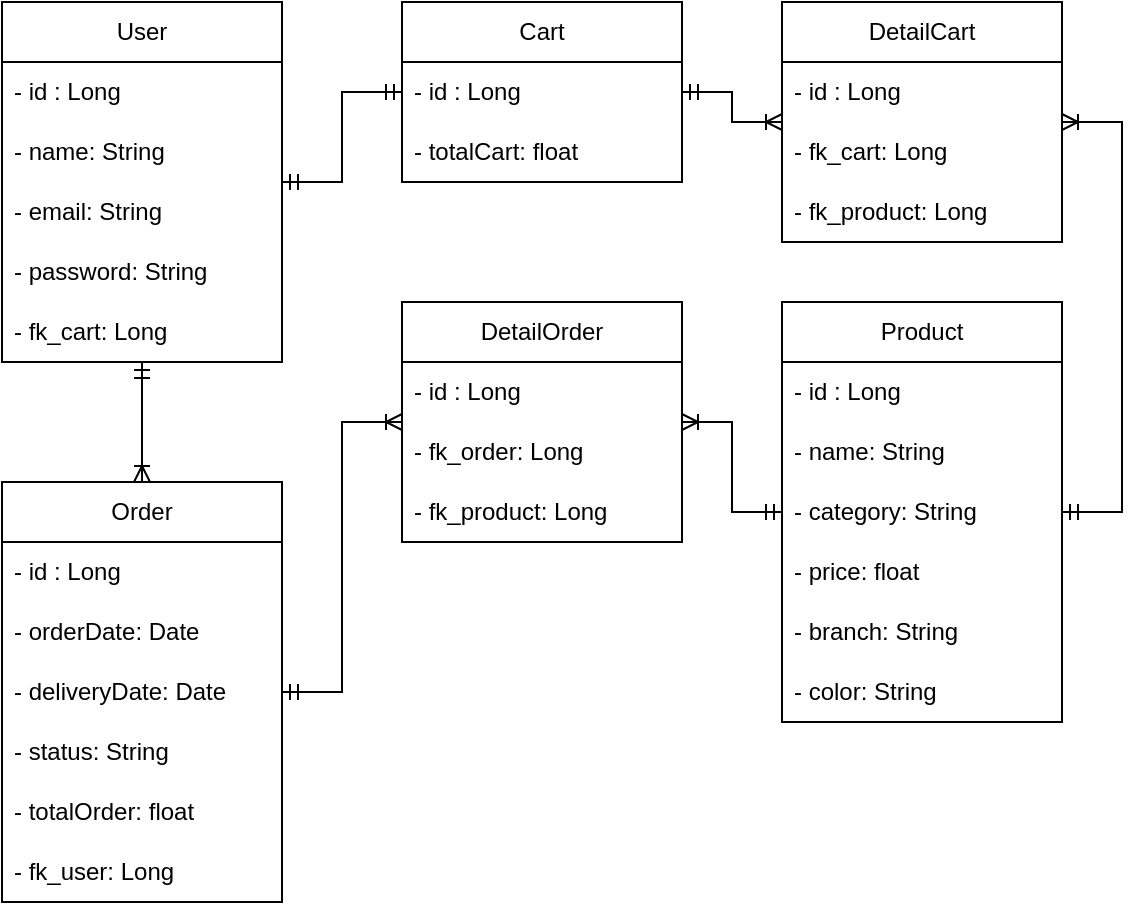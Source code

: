 <mxfile version="21.6.5" type="google">
  <diagram name="Page-1" id="AuXwMbbhLJom4cVdh4mf">
    <mxGraphModel grid="1" page="1" gridSize="10" guides="1" tooltips="1" connect="1" arrows="1" fold="1" pageScale="1" pageWidth="2336" pageHeight="1654" math="0" shadow="0">
      <root>
        <mxCell id="0" />
        <mxCell id="1" parent="0" />
        <mxCell id="-trTG5xrQ9su7bpOBjhH-1" value="User" style="swimlane;fontStyle=0;childLayout=stackLayout;horizontal=1;startSize=30;horizontalStack=0;resizeParent=1;resizeParentMax=0;resizeLast=0;collapsible=1;marginBottom=0;whiteSpace=wrap;html=1;" vertex="1" parent="1">
          <mxGeometry x="270" y="360" width="140" height="180" as="geometry" />
        </mxCell>
        <mxCell id="-trTG5xrQ9su7bpOBjhH-2" value="- id : Long" style="text;strokeColor=none;fillColor=none;align=left;verticalAlign=middle;spacingLeft=4;spacingRight=4;overflow=hidden;points=[[0,0.5],[1,0.5]];portConstraint=eastwest;rotatable=0;whiteSpace=wrap;html=1;" vertex="1" parent="-trTG5xrQ9su7bpOBjhH-1">
          <mxGeometry y="30" width="140" height="30" as="geometry" />
        </mxCell>
        <mxCell id="-trTG5xrQ9su7bpOBjhH-3" value="- name: String" style="text;strokeColor=none;fillColor=none;align=left;verticalAlign=middle;spacingLeft=4;spacingRight=4;overflow=hidden;points=[[0,0.5],[1,0.5]];portConstraint=eastwest;rotatable=0;whiteSpace=wrap;html=1;" vertex="1" parent="-trTG5xrQ9su7bpOBjhH-1">
          <mxGeometry y="60" width="140" height="30" as="geometry" />
        </mxCell>
        <mxCell id="-trTG5xrQ9su7bpOBjhH-4" value="- email: String" style="text;strokeColor=none;fillColor=none;align=left;verticalAlign=middle;spacingLeft=4;spacingRight=4;overflow=hidden;points=[[0,0.5],[1,0.5]];portConstraint=eastwest;rotatable=0;whiteSpace=wrap;html=1;" vertex="1" parent="-trTG5xrQ9su7bpOBjhH-1">
          <mxGeometry y="90" width="140" height="30" as="geometry" />
        </mxCell>
        <mxCell id="-trTG5xrQ9su7bpOBjhH-5" value="- password: String" style="text;strokeColor=none;fillColor=none;align=left;verticalAlign=middle;spacingLeft=4;spacingRight=4;overflow=hidden;points=[[0,0.5],[1,0.5]];portConstraint=eastwest;rotatable=0;whiteSpace=wrap;html=1;" vertex="1" parent="-trTG5xrQ9su7bpOBjhH-1">
          <mxGeometry y="120" width="140" height="30" as="geometry" />
        </mxCell>
        <mxCell id="-trTG5xrQ9su7bpOBjhH-36" value="- fk_cart: Long" style="text;strokeColor=none;fillColor=none;align=left;verticalAlign=middle;spacingLeft=4;spacingRight=4;overflow=hidden;points=[[0,0.5],[1,0.5]];portConstraint=eastwest;rotatable=0;whiteSpace=wrap;html=1;" vertex="1" parent="-trTG5xrQ9su7bpOBjhH-1">
          <mxGeometry y="150" width="140" height="30" as="geometry" />
        </mxCell>
        <mxCell id="-trTG5xrQ9su7bpOBjhH-7" value="Cart" style="swimlane;fontStyle=0;childLayout=stackLayout;horizontal=1;startSize=30;horizontalStack=0;resizeParent=1;resizeParentMax=0;resizeLast=0;collapsible=1;marginBottom=0;whiteSpace=wrap;html=1;" vertex="1" parent="1">
          <mxGeometry x="470" y="360" width="140" height="90" as="geometry" />
        </mxCell>
        <mxCell id="-trTG5xrQ9su7bpOBjhH-8" value="- id : Long" style="text;strokeColor=none;fillColor=none;align=left;verticalAlign=middle;spacingLeft=4;spacingRight=4;overflow=hidden;points=[[0,0.5],[1,0.5]];portConstraint=eastwest;rotatable=0;whiteSpace=wrap;html=1;" vertex="1" parent="-trTG5xrQ9su7bpOBjhH-7">
          <mxGeometry y="30" width="140" height="30" as="geometry" />
        </mxCell>
        <mxCell id="-trTG5xrQ9su7bpOBjhH-9" value="- totalCart: float" style="text;strokeColor=none;fillColor=none;align=left;verticalAlign=middle;spacingLeft=4;spacingRight=4;overflow=hidden;points=[[0,0.5],[1,0.5]];portConstraint=eastwest;rotatable=0;whiteSpace=wrap;html=1;" vertex="1" parent="-trTG5xrQ9su7bpOBjhH-7">
          <mxGeometry y="60" width="140" height="30" as="geometry" />
        </mxCell>
        <mxCell id="-trTG5xrQ9su7bpOBjhH-12" value="Product" style="swimlane;fontStyle=0;childLayout=stackLayout;horizontal=1;startSize=30;horizontalStack=0;resizeParent=1;resizeParentMax=0;resizeLast=0;collapsible=1;marginBottom=0;whiteSpace=wrap;html=1;" vertex="1" parent="1">
          <mxGeometry x="660" y="510" width="140" height="210" as="geometry" />
        </mxCell>
        <mxCell id="-trTG5xrQ9su7bpOBjhH-13" value="- id : Long" style="text;strokeColor=none;fillColor=none;align=left;verticalAlign=middle;spacingLeft=4;spacingRight=4;overflow=hidden;points=[[0,0.5],[1,0.5]];portConstraint=eastwest;rotatable=0;whiteSpace=wrap;html=1;" vertex="1" parent="-trTG5xrQ9su7bpOBjhH-12">
          <mxGeometry y="30" width="140" height="30" as="geometry" />
        </mxCell>
        <mxCell id="-trTG5xrQ9su7bpOBjhH-14" value="- name: String" style="text;strokeColor=none;fillColor=none;align=left;verticalAlign=middle;spacingLeft=4;spacingRight=4;overflow=hidden;points=[[0,0.5],[1,0.5]];portConstraint=eastwest;rotatable=0;whiteSpace=wrap;html=1;" vertex="1" parent="-trTG5xrQ9su7bpOBjhH-12">
          <mxGeometry y="60" width="140" height="30" as="geometry" />
        </mxCell>
        <mxCell id="-trTG5xrQ9su7bpOBjhH-43" value="- category: String" style="text;strokeColor=none;fillColor=none;align=left;verticalAlign=middle;spacingLeft=4;spacingRight=4;overflow=hidden;points=[[0,0.5],[1,0.5]];portConstraint=eastwest;rotatable=0;whiteSpace=wrap;html=1;" vertex="1" parent="-trTG5xrQ9su7bpOBjhH-12">
          <mxGeometry y="90" width="140" height="30" as="geometry" />
        </mxCell>
        <mxCell id="-trTG5xrQ9su7bpOBjhH-15" value="- price: float" style="text;strokeColor=none;fillColor=none;align=left;verticalAlign=middle;spacingLeft=4;spacingRight=4;overflow=hidden;points=[[0,0.5],[1,0.5]];portConstraint=eastwest;rotatable=0;whiteSpace=wrap;html=1;" vertex="1" parent="-trTG5xrQ9su7bpOBjhH-12">
          <mxGeometry y="120" width="140" height="30" as="geometry" />
        </mxCell>
        <mxCell id="-trTG5xrQ9su7bpOBjhH-16" value="- branch: String" style="text;strokeColor=none;fillColor=none;align=left;verticalAlign=middle;spacingLeft=4;spacingRight=4;overflow=hidden;points=[[0,0.5],[1,0.5]];portConstraint=eastwest;rotatable=0;whiteSpace=wrap;html=1;" vertex="1" parent="-trTG5xrQ9su7bpOBjhH-12">
          <mxGeometry y="150" width="140" height="30" as="geometry" />
        </mxCell>
        <mxCell id="-trTG5xrQ9su7bpOBjhH-17" value="- color: String" style="text;strokeColor=none;fillColor=none;align=left;verticalAlign=middle;spacingLeft=4;spacingRight=4;overflow=hidden;points=[[0,0.5],[1,0.5]];portConstraint=eastwest;rotatable=0;whiteSpace=wrap;html=1;" vertex="1" parent="-trTG5xrQ9su7bpOBjhH-12">
          <mxGeometry y="180" width="140" height="30" as="geometry" />
        </mxCell>
        <mxCell id="-trTG5xrQ9su7bpOBjhH-18" value="Order" style="swimlane;fontStyle=0;childLayout=stackLayout;horizontal=1;startSize=30;horizontalStack=0;resizeParent=1;resizeParentMax=0;resizeLast=0;collapsible=1;marginBottom=0;whiteSpace=wrap;html=1;" vertex="1" parent="1">
          <mxGeometry x="270" y="600" width="140" height="210" as="geometry" />
        </mxCell>
        <mxCell id="-trTG5xrQ9su7bpOBjhH-19" value="- id : Long" style="text;strokeColor=none;fillColor=none;align=left;verticalAlign=middle;spacingLeft=4;spacingRight=4;overflow=hidden;points=[[0,0.5],[1,0.5]];portConstraint=eastwest;rotatable=0;whiteSpace=wrap;html=1;" vertex="1" parent="-trTG5xrQ9su7bpOBjhH-18">
          <mxGeometry y="30" width="140" height="30" as="geometry" />
        </mxCell>
        <mxCell id="-trTG5xrQ9su7bpOBjhH-20" value="- orderDate: Date" style="text;strokeColor=none;fillColor=none;align=left;verticalAlign=middle;spacingLeft=4;spacingRight=4;overflow=hidden;points=[[0,0.5],[1,0.5]];portConstraint=eastwest;rotatable=0;whiteSpace=wrap;html=1;" vertex="1" parent="-trTG5xrQ9su7bpOBjhH-18">
          <mxGeometry y="60" width="140" height="30" as="geometry" />
        </mxCell>
        <mxCell id="-trTG5xrQ9su7bpOBjhH-21" value="-&amp;nbsp;deliveryDate: Date" style="text;strokeColor=none;fillColor=none;align=left;verticalAlign=middle;spacingLeft=4;spacingRight=4;overflow=hidden;points=[[0,0.5],[1,0.5]];portConstraint=eastwest;rotatable=0;whiteSpace=wrap;html=1;" vertex="1" parent="-trTG5xrQ9su7bpOBjhH-18">
          <mxGeometry y="90" width="140" height="30" as="geometry" />
        </mxCell>
        <mxCell id="-trTG5xrQ9su7bpOBjhH-22" value="- status: String" style="text;strokeColor=none;fillColor=none;align=left;verticalAlign=middle;spacingLeft=4;spacingRight=4;overflow=hidden;points=[[0,0.5],[1,0.5]];portConstraint=eastwest;rotatable=0;whiteSpace=wrap;html=1;" vertex="1" parent="-trTG5xrQ9su7bpOBjhH-18">
          <mxGeometry y="120" width="140" height="30" as="geometry" />
        </mxCell>
        <mxCell id="-trTG5xrQ9su7bpOBjhH-23" value="- totalOrder: float" style="text;strokeColor=none;fillColor=none;align=left;verticalAlign=middle;spacingLeft=4;spacingRight=4;overflow=hidden;points=[[0,0.5],[1,0.5]];portConstraint=eastwest;rotatable=0;whiteSpace=wrap;html=1;" vertex="1" parent="-trTG5xrQ9su7bpOBjhH-18">
          <mxGeometry y="150" width="140" height="30" as="geometry" />
        </mxCell>
        <mxCell id="-trTG5xrQ9su7bpOBjhH-38" value="- fk_user: Long" style="text;strokeColor=none;fillColor=none;align=left;verticalAlign=middle;spacingLeft=4;spacingRight=4;overflow=hidden;points=[[0,0.5],[1,0.5]];portConstraint=eastwest;rotatable=0;whiteSpace=wrap;html=1;" vertex="1" parent="-trTG5xrQ9su7bpOBjhH-18">
          <mxGeometry y="180" width="140" height="30" as="geometry" />
        </mxCell>
        <mxCell id="-trTG5xrQ9su7bpOBjhH-24" value="" style="edgeStyle=entityRelationEdgeStyle;fontSize=12;html=1;endArrow=ERmandOne;startArrow=ERmandOne;rounded=0;startFill=0;endFill=0;" edge="1" parent="1" source="-trTG5xrQ9su7bpOBjhH-1" target="-trTG5xrQ9su7bpOBjhH-7">
          <mxGeometry width="100" height="100" relative="1" as="geometry">
            <mxPoint x="490" y="540" as="sourcePoint" />
            <mxPoint x="590" y="440" as="targetPoint" />
          </mxGeometry>
        </mxCell>
        <mxCell id="-trTG5xrQ9su7bpOBjhH-25" value="DetailCart" style="swimlane;fontStyle=0;childLayout=stackLayout;horizontal=1;startSize=30;horizontalStack=0;resizeParent=1;resizeParentMax=0;resizeLast=0;collapsible=1;marginBottom=0;whiteSpace=wrap;html=1;" vertex="1" parent="1">
          <mxGeometry x="660" y="360" width="140" height="120" as="geometry" />
        </mxCell>
        <mxCell id="-trTG5xrQ9su7bpOBjhH-26" value="- id : Long" style="text;strokeColor=none;fillColor=none;align=left;verticalAlign=middle;spacingLeft=4;spacingRight=4;overflow=hidden;points=[[0,0.5],[1,0.5]];portConstraint=eastwest;rotatable=0;whiteSpace=wrap;html=1;" vertex="1" parent="-trTG5xrQ9su7bpOBjhH-25">
          <mxGeometry y="30" width="140" height="30" as="geometry" />
        </mxCell>
        <mxCell id="-trTG5xrQ9su7bpOBjhH-27" value="- fk_cart: Long" style="text;strokeColor=none;fillColor=none;align=left;verticalAlign=middle;spacingLeft=4;spacingRight=4;overflow=hidden;points=[[0,0.5],[1,0.5]];portConstraint=eastwest;rotatable=0;whiteSpace=wrap;html=1;" vertex="1" parent="-trTG5xrQ9su7bpOBjhH-25">
          <mxGeometry y="60" width="140" height="30" as="geometry" />
        </mxCell>
        <mxCell id="-trTG5xrQ9su7bpOBjhH-35" value="- fk_product: Long" style="text;strokeColor=none;fillColor=none;align=left;verticalAlign=middle;spacingLeft=4;spacingRight=4;overflow=hidden;points=[[0,0.5],[1,0.5]];portConstraint=eastwest;rotatable=0;whiteSpace=wrap;html=1;" vertex="1" parent="-trTG5xrQ9su7bpOBjhH-25">
          <mxGeometry y="90" width="140" height="30" as="geometry" />
        </mxCell>
        <mxCell id="-trTG5xrQ9su7bpOBjhH-28" value="" style="edgeStyle=orthogonalEdgeStyle;fontSize=12;html=1;endArrow=ERoneToMany;startArrow=ERmandOne;rounded=0;startFill=0;endFill=0;" edge="1" parent="1" source="-trTG5xrQ9su7bpOBjhH-7" target="-trTG5xrQ9su7bpOBjhH-25">
          <mxGeometry width="100" height="100" relative="1" as="geometry">
            <mxPoint x="550" y="560" as="sourcePoint" />
            <mxPoint x="630" y="440" as="targetPoint" />
          </mxGeometry>
        </mxCell>
        <mxCell id="-trTG5xrQ9su7bpOBjhH-29" value="" style="edgeStyle=entityRelationEdgeStyle;fontSize=12;html=1;endArrow=ERoneToMany;startArrow=ERmandOne;rounded=0;startFill=0;endFill=0;" edge="1" parent="1" source="-trTG5xrQ9su7bpOBjhH-12" target="-trTG5xrQ9su7bpOBjhH-25">
          <mxGeometry width="100" height="100" relative="1" as="geometry">
            <mxPoint x="670" y="460" as="sourcePoint" />
            <mxPoint x="740" y="480" as="targetPoint" />
          </mxGeometry>
        </mxCell>
        <mxCell id="-trTG5xrQ9su7bpOBjhH-30" value="DetailOrder" style="swimlane;fontStyle=0;childLayout=stackLayout;horizontal=1;startSize=30;horizontalStack=0;resizeParent=1;resizeParentMax=0;resizeLast=0;collapsible=1;marginBottom=0;whiteSpace=wrap;html=1;" vertex="1" parent="1">
          <mxGeometry x="470" y="510" width="140" height="120" as="geometry" />
        </mxCell>
        <mxCell id="-trTG5xrQ9su7bpOBjhH-31" value="- id : Long" style="text;strokeColor=none;fillColor=none;align=left;verticalAlign=middle;spacingLeft=4;spacingRight=4;overflow=hidden;points=[[0,0.5],[1,0.5]];portConstraint=eastwest;rotatable=0;whiteSpace=wrap;html=1;" vertex="1" parent="-trTG5xrQ9su7bpOBjhH-30">
          <mxGeometry y="30" width="140" height="30" as="geometry" />
        </mxCell>
        <mxCell id="-trTG5xrQ9su7bpOBjhH-41" value="- fk_order: Long" style="text;strokeColor=none;fillColor=none;align=left;verticalAlign=middle;spacingLeft=4;spacingRight=4;overflow=hidden;points=[[0,0.5],[1,0.5]];portConstraint=eastwest;rotatable=0;whiteSpace=wrap;html=1;" vertex="1" parent="-trTG5xrQ9su7bpOBjhH-30">
          <mxGeometry y="60" width="140" height="30" as="geometry" />
        </mxCell>
        <mxCell id="-trTG5xrQ9su7bpOBjhH-42" value="- fk_product: Long" style="text;strokeColor=none;fillColor=none;align=left;verticalAlign=middle;spacingLeft=4;spacingRight=4;overflow=hidden;points=[[0,0.5],[1,0.5]];portConstraint=eastwest;rotatable=0;whiteSpace=wrap;html=1;" vertex="1" parent="-trTG5xrQ9su7bpOBjhH-30">
          <mxGeometry y="90" width="140" height="30" as="geometry" />
        </mxCell>
        <mxCell id="-trTG5xrQ9su7bpOBjhH-33" value="" style="edgeStyle=orthogonalEdgeStyle;fontSize=12;html=1;endArrow=ERoneToMany;startArrow=ERmandOne;rounded=0;startFill=0;endFill=0;" edge="1" parent="1" source="-trTG5xrQ9su7bpOBjhH-12" target="-trTG5xrQ9su7bpOBjhH-30">
          <mxGeometry width="100" height="100" relative="1" as="geometry">
            <mxPoint x="485" y="460" as="sourcePoint" />
            <mxPoint x="555" y="480" as="targetPoint" />
          </mxGeometry>
        </mxCell>
        <mxCell id="-trTG5xrQ9su7bpOBjhH-34" value="" style="edgeStyle=entityRelationEdgeStyle;fontSize=12;html=1;endArrow=ERoneToMany;startArrow=ERmandOne;rounded=0;startFill=0;endFill=0;" edge="1" parent="1" source="-trTG5xrQ9su7bpOBjhH-18" target="-trTG5xrQ9su7bpOBjhH-30">
          <mxGeometry width="100" height="100" relative="1" as="geometry">
            <mxPoint x="460" y="670" as="sourcePoint" />
            <mxPoint x="510" y="495" as="targetPoint" />
          </mxGeometry>
        </mxCell>
        <mxCell id="-trTG5xrQ9su7bpOBjhH-37" value="" style="edgeStyle=orthogonalEdgeStyle;fontSize=12;html=1;endArrow=ERoneToMany;startArrow=ERmandOne;rounded=0;startFill=0;endFill=0;" edge="1" parent="1" source="-trTG5xrQ9su7bpOBjhH-1" target="-trTG5xrQ9su7bpOBjhH-18">
          <mxGeometry width="100" height="100" relative="1" as="geometry">
            <mxPoint x="520" y="565" as="sourcePoint" />
            <mxPoint x="450" y="550" as="targetPoint" />
          </mxGeometry>
        </mxCell>
      </root>
    </mxGraphModel>
  </diagram>
</mxfile>
